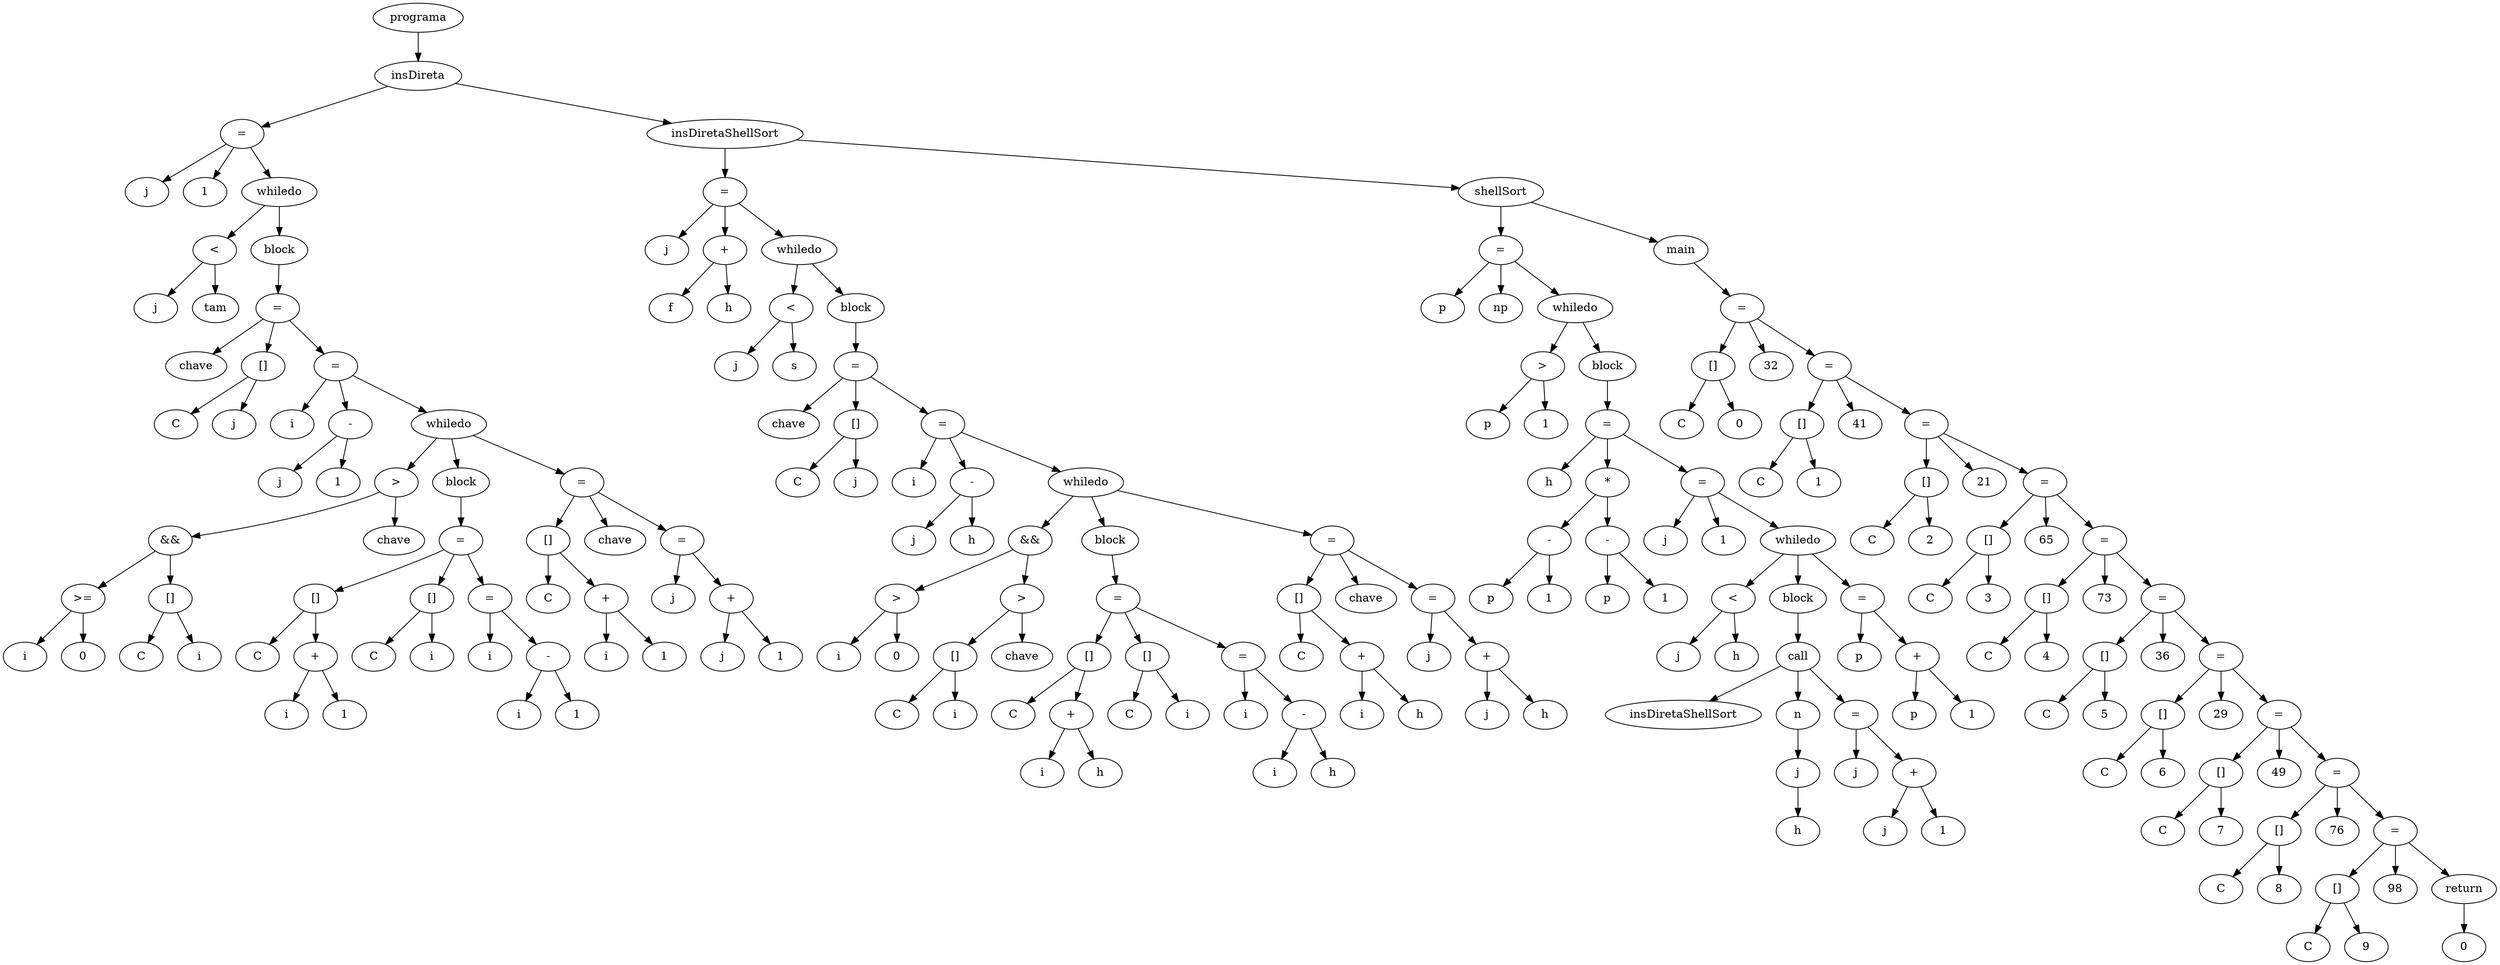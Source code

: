 digraph G {
node_0xf660b0 [label="programa"]
node_0xf6a9f0 [label="j"]
node_0xf6ab10 [label="1"]
node_0xf6ab70 [label="="]
node_0xf6ab70 -> node_0xf6a9f0
node_0xf6ab70 -> node_0xf6ab10
node_0xf6acd0 [label="j"]
node_0xf6adf0 [label="tam"]
node_0xf6ae50 [label="<"]
node_0xf6ae50 -> node_0xf6acd0
node_0xf6ae50 -> node_0xf6adf0
node_0xf6afb0 [label="chave"]
node_0xf6b0d0 [label="C"]
node_0xf6b1f0 [label="j"]
node_0xf6b250 [label="[]"]
node_0xf6b250 -> node_0xf6b0d0
node_0xf6b250 -> node_0xf6b1f0
node_0xf6b2f0 [label="="]
node_0xf6b2f0 -> node_0xf6afb0
node_0xf6b2f0 -> node_0xf6b250
node_0xf6b450 [label="i"]
node_0xf6b570 [label="j"]
node_0xf6b690 [label="1"]
node_0xf6b6f0 [label="-"]
node_0xf6b6f0 -> node_0xf6b570
node_0xf6b6f0 -> node_0xf6b690
node_0xf6b790 [label="="]
node_0xf6b790 -> node_0xf6b450
node_0xf6b790 -> node_0xf6b6f0
node_0xf6b8f0 [label="i"]
node_0xf6ba10 [label="0"]
node_0xf6ba70 [label=">="]
node_0xf6ba70 -> node_0xf6b8f0
node_0xf6ba70 -> node_0xf6ba10
node_0xf6bbd0 [label="C"]
node_0xf6bcf0 [label="i"]
node_0xf6bd50 [label="[]"]
node_0xf6bd50 -> node_0xf6bbd0
node_0xf6bd50 -> node_0xf6bcf0
node_0xf6bdf0 [label="&&"]
node_0xf6bdf0 -> node_0xf6ba70
node_0xf6bdf0 -> node_0xf6bd50
node_0xf6bf50 [label="chave"]
node_0xf6bfb0 [label=">"]
node_0xf6bfb0 -> node_0xf6bdf0
node_0xf6bfb0 -> node_0xf6bf50
node_0xf6c110 [label="C"]
node_0xf6c230 [label="i"]
node_0xf6c350 [label="1"]
node_0xf6c3b0 [label="+"]
node_0xf6c3b0 -> node_0xf6c230
node_0xf6c3b0 -> node_0xf6c350
node_0xf6c450 [label="[]"]
node_0xf6c450 -> node_0xf6c110
node_0xf6c450 -> node_0xf6c3b0
node_0xf6c5b0 [label="C"]
node_0xf6c6d0 [label="i"]
node_0xf6c730 [label="[]"]
node_0xf6c730 -> node_0xf6c5b0
node_0xf6c730 -> node_0xf6c6d0
node_0xf6c7d0 [label="="]
node_0xf6c7d0 -> node_0xf6c450
node_0xf6c7d0 -> node_0xf6c730
node_0xf6c930 [label="i"]
node_0xf6ca50 [label="i"]
node_0xf6cb70 [label="1"]
node_0xf6cbd0 [label="-"]
node_0xf6cbd0 -> node_0xf6ca50
node_0xf6cbd0 -> node_0xf6cb70
node_0xf6cc70 [label="="]
node_0xf6cc70 -> node_0xf6c930
node_0xf6cc70 -> node_0xf6cbd0
node_0xf6c7d0 -> node_0xf6cc70
node_0xf6cd30 [label="block"]
node_0xf6cd30 -> node_0xf6c7d0
node_0xf6cdb0 [label="whiledo"]
node_0xf6cdb0 -> node_0xf6bfb0
node_0xf6cdb0 -> node_0xf6cd30
node_0xf6cf10 [label="C"]
node_0xf6d030 [label="i"]
node_0xf6d150 [label="1"]
node_0xf6d1b0 [label="+"]
node_0xf6d1b0 -> node_0xf6d030
node_0xf6d1b0 -> node_0xf6d150
node_0xf6d250 [label="[]"]
node_0xf6d250 -> node_0xf6cf10
node_0xf6d250 -> node_0xf6d1b0
node_0xf6d3b0 [label="chave"]
node_0xf6d410 [label="="]
node_0xf6d410 -> node_0xf6d250
node_0xf6d410 -> node_0xf6d3b0
node_0xf6d570 [label="j"]
node_0xf6d690 [label="j"]
node_0xf6d7b0 [label="1"]
node_0xf6d810 [label="+"]
node_0xf6d810 -> node_0xf6d690
node_0xf6d810 -> node_0xf6d7b0
node_0xf6d8b0 [label="="]
node_0xf6d8b0 -> node_0xf6d570
node_0xf6d8b0 -> node_0xf6d810
node_0xf6d410 -> node_0xf6d8b0
node_0xf6cdb0 -> node_0xf6d410
node_0xf6b790 -> node_0xf6cdb0
node_0xf6b2f0 -> node_0xf6b790
node_0xf6d9d0 [label="block"]
node_0xf6d9d0 -> node_0xf6b2f0
node_0xf6da50 [label="whiledo"]
node_0xf6da50 -> node_0xf6ae50
node_0xf6da50 -> node_0xf6d9d0
node_0xf6ab70 -> node_0xf6da50
node_0xf6db10 [label="insDireta"]
node_0xf6db10 -> node_0xf6ab70
node_0xf660b0 -> node_0xf6db10
node_0xf6e1b0 [label="j"]
node_0xf6e2d0 [label="f"]
node_0xf6e3f0 [label="h"]
node_0xf6e450 [label="+"]
node_0xf6e450 -> node_0xf6e2d0
node_0xf6e450 -> node_0xf6e3f0
node_0xf6e4f0 [label="="]
node_0xf6e4f0 -> node_0xf6e1b0
node_0xf6e4f0 -> node_0xf6e450
node_0xf6e650 [label="j"]
node_0xf6e770 [label="s"]
node_0xf6e7d0 [label="<"]
node_0xf6e7d0 -> node_0xf6e650
node_0xf6e7d0 -> node_0xf6e770
node_0xf6e930 [label="chave"]
node_0xf6ea50 [label="C"]
node_0xf6eb70 [label="j"]
node_0xf6ebd0 [label="[]"]
node_0xf6ebd0 -> node_0xf6ea50
node_0xf6ebd0 -> node_0xf6eb70
node_0xf6ec70 [label="="]
node_0xf6ec70 -> node_0xf6e930
node_0xf6ec70 -> node_0xf6ebd0
node_0xf6edd0 [label="i"]
node_0xf6eef0 [label="j"]
node_0xf6f010 [label="h"]
node_0xf6f070 [label="-"]
node_0xf6f070 -> node_0xf6eef0
node_0xf6f070 -> node_0xf6f010
node_0xf6f110 [label="="]
node_0xf6f110 -> node_0xf6edd0
node_0xf6f110 -> node_0xf6f070
node_0xf6f270 [label="i"]
node_0xf6f390 [label="0"]
node_0xf6f3f0 [label=">"]
node_0xf6f3f0 -> node_0xf6f270
node_0xf6f3f0 -> node_0xf6f390
node_0xf6f550 [label="C"]
node_0xf6f670 [label="i"]
node_0xf6f6d0 [label="[]"]
node_0xf6f6d0 -> node_0xf6f550
node_0xf6f6d0 -> node_0xf6f670
node_0xf6f830 [label="chave"]
node_0xf6f890 [label=">"]
node_0xf6f890 -> node_0xf6f6d0
node_0xf6f890 -> node_0xf6f830
node_0xf6f930 [label="&&"]
node_0xf6f930 -> node_0xf6f3f0
node_0xf6f930 -> node_0xf6f890
node_0xf6fa90 [label="C"]
node_0xf6fbb0 [label="i"]
node_0xf6fcd0 [label="h"]
node_0xf6fd30 [label="+"]
node_0xf6fd30 -> node_0xf6fbb0
node_0xf6fd30 -> node_0xf6fcd0
node_0xf6fdd0 [label="[]"]
node_0xf6fdd0 -> node_0xf6fa90
node_0xf6fdd0 -> node_0xf6fd30
node_0xf6ff30 [label="C"]
node_0xf70050 [label="i"]
node_0xf700b0 [label="[]"]
node_0xf700b0 -> node_0xf6ff30
node_0xf700b0 -> node_0xf70050
node_0xf70150 [label="="]
node_0xf70150 -> node_0xf6fdd0
node_0xf70150 -> node_0xf700b0
node_0xf702b0 [label="i"]
node_0xf703d0 [label="i"]
node_0xf704f0 [label="h"]
node_0xf70550 [label="-"]
node_0xf70550 -> node_0xf703d0
node_0xf70550 -> node_0xf704f0
node_0xf705f0 [label="="]
node_0xf705f0 -> node_0xf702b0
node_0xf705f0 -> node_0xf70550
node_0xf70150 -> node_0xf705f0
node_0xf706b0 [label="block"]
node_0xf706b0 -> node_0xf70150
node_0xf70730 [label="whiledo"]
node_0xf70730 -> node_0xf6f930
node_0xf70730 -> node_0xf706b0
node_0xf70890 [label="C"]
node_0xf709b0 [label="i"]
node_0xf70ad0 [label="h"]
node_0xf70b30 [label="+"]
node_0xf70b30 -> node_0xf709b0
node_0xf70b30 -> node_0xf70ad0
node_0xf70bd0 [label="[]"]
node_0xf70bd0 -> node_0xf70890
node_0xf70bd0 -> node_0xf70b30
node_0xf70d30 [label="chave"]
node_0xf70d90 [label="="]
node_0xf70d90 -> node_0xf70bd0
node_0xf70d90 -> node_0xf70d30
node_0xf70ef0 [label="j"]
node_0xf71010 [label="j"]
node_0xf71130 [label="h"]
node_0xf71190 [label="+"]
node_0xf71190 -> node_0xf71010
node_0xf71190 -> node_0xf71130
node_0xf71230 [label="="]
node_0xf71230 -> node_0xf70ef0
node_0xf71230 -> node_0xf71190
node_0xf70d90 -> node_0xf71230
node_0xf70730 -> node_0xf70d90
node_0xf6f110 -> node_0xf70730
node_0xf6ec70 -> node_0xf6f110
node_0xf71350 [label="block"]
node_0xf71350 -> node_0xf6ec70
node_0xf713d0 [label="whiledo"]
node_0xf713d0 -> node_0xf6e7d0
node_0xf713d0 -> node_0xf71350
node_0xf6e4f0 -> node_0xf713d0
node_0xf71490 [label="insDiretaShellSort"]
node_0xf71490 -> node_0xf6e4f0
node_0xf6db10 -> node_0xf71490
node_0xf71a70 [label="p"]
node_0xf71b90 [label="np"]
node_0xf71bf0 [label="="]
node_0xf71bf0 -> node_0xf71a70
node_0xf71bf0 -> node_0xf71b90
node_0xf71d50 [label="p"]
node_0xf71e70 [label="1"]
node_0xf71ed0 [label=">"]
node_0xf71ed0 -> node_0xf71d50
node_0xf71ed0 -> node_0xf71e70
node_0xf72030 [label="h"]
node_0xf72150 [label="p"]
node_0xf72270 [label="1"]
node_0xf722d0 [label="-"]
node_0xf722d0 -> node_0xf72150
node_0xf722d0 -> node_0xf72270
node_0xf72430 [label="p"]
node_0xf72550 [label="1"]
node_0xf725b0 [label="-"]
node_0xf725b0 -> node_0xf72430
node_0xf725b0 -> node_0xf72550
node_0xf72650 [label="*"]
node_0xf72650 -> node_0xf722d0
node_0xf72650 -> node_0xf725b0
node_0xf726f0 [label="="]
node_0xf726f0 -> node_0xf72030
node_0xf726f0 -> node_0xf72650
node_0xf72850 [label="j"]
node_0xf72970 [label="1"]
node_0xf729d0 [label="="]
node_0xf729d0 -> node_0xf72850
node_0xf729d0 -> node_0xf72970
node_0xf72b30 [label="j"]
node_0xf72c50 [label="h"]
node_0xf72cb0 [label="<"]
node_0xf72cb0 -> node_0xf72b30
node_0xf72cb0 -> node_0xf72c50
node_0xf72e10 [label="insDiretaShellSort"]
node_0xf72f30 [label="n"]
node_0xf73050 [label="j"]
node_0xf73170 [label="h"]
node_0xf73050 -> node_0xf73170
node_0xf72f30 -> node_0xf73050
node_0xf73210 [label="call"]
node_0xf73210 -> node_0xf72e10
node_0xf73210 -> node_0xf72f30
node_0xf73370 [label="j"]
node_0xf73490 [label="j"]
node_0xf735b0 [label="1"]
node_0xf73610 [label="+"]
node_0xf73610 -> node_0xf73490
node_0xf73610 -> node_0xf735b0
node_0xf736b0 [label="="]
node_0xf736b0 -> node_0xf73370
node_0xf736b0 -> node_0xf73610
node_0xf73210 -> node_0xf736b0
node_0xf73770 [label="block"]
node_0xf73770 -> node_0xf73210
node_0xf737f0 [label="whiledo"]
node_0xf737f0 -> node_0xf72cb0
node_0xf737f0 -> node_0xf73770
node_0xf73950 [label="p"]
node_0xf73a70 [label="p"]
node_0xf73b90 [label="1"]
node_0xf73bf0 [label="+"]
node_0xf73bf0 -> node_0xf73a70
node_0xf73bf0 -> node_0xf73b90
node_0xf73c90 [label="="]
node_0xf73c90 -> node_0xf73950
node_0xf73c90 -> node_0xf73bf0
node_0xf737f0 -> node_0xf73c90
node_0xf729d0 -> node_0xf737f0
node_0xf726f0 -> node_0xf729d0
node_0xf73d90 [label="block"]
node_0xf73d90 -> node_0xf726f0
node_0xf73e10 [label="whiledo"]
node_0xf73e10 -> node_0xf71ed0
node_0xf73e10 -> node_0xf73d90
node_0xf71bf0 -> node_0xf73e10
node_0xf73ed0 [label="shellSort"]
node_0xf73ed0 -> node_0xf71bf0
node_0xf71490 -> node_0xf73ed0
node_0xf740f0 [label="C"]
node_0xf74210 [label="0"]
node_0xf74270 [label="[]"]
node_0xf74270 -> node_0xf740f0
node_0xf74270 -> node_0xf74210
node_0xf743d0 [label="32"]
node_0xf74430 [label="="]
node_0xf74430 -> node_0xf74270
node_0xf74430 -> node_0xf743d0
node_0xf74590 [label="C"]
node_0xf746b0 [label="1"]
node_0xf74710 [label="[]"]
node_0xf74710 -> node_0xf74590
node_0xf74710 -> node_0xf746b0
node_0xf74870 [label="41"]
node_0xf748d0 [label="="]
node_0xf748d0 -> node_0xf74710
node_0xf748d0 -> node_0xf74870
node_0xf74a30 [label="C"]
node_0xf74b50 [label="2"]
node_0xf74bb0 [label="[]"]
node_0xf74bb0 -> node_0xf74a30
node_0xf74bb0 -> node_0xf74b50
node_0xf74d10 [label="21"]
node_0xf74d70 [label="="]
node_0xf74d70 -> node_0xf74bb0
node_0xf74d70 -> node_0xf74d10
node_0xf74ed0 [label="C"]
node_0xf74ff0 [label="3"]
node_0xf75050 [label="[]"]
node_0xf75050 -> node_0xf74ed0
node_0xf75050 -> node_0xf74ff0
node_0xf751b0 [label="65"]
node_0xf75210 [label="="]
node_0xf75210 -> node_0xf75050
node_0xf75210 -> node_0xf751b0
node_0xf75370 [label="C"]
node_0xf75490 [label="4"]
node_0xf754f0 [label="[]"]
node_0xf754f0 -> node_0xf75370
node_0xf754f0 -> node_0xf75490
node_0xf75650 [label="73"]
node_0xf756b0 [label="="]
node_0xf756b0 -> node_0xf754f0
node_0xf756b0 -> node_0xf75650
node_0xf75810 [label="C"]
node_0xf75930 [label="5"]
node_0xf75990 [label="[]"]
node_0xf75990 -> node_0xf75810
node_0xf75990 -> node_0xf75930
node_0xf75af0 [label="36"]
node_0xf75b50 [label="="]
node_0xf75b50 -> node_0xf75990
node_0xf75b50 -> node_0xf75af0
node_0xf75cb0 [label="C"]
node_0xf75dd0 [label="6"]
node_0xf75e30 [label="[]"]
node_0xf75e30 -> node_0xf75cb0
node_0xf75e30 -> node_0xf75dd0
node_0xf75f90 [label="29"]
node_0xf75ff0 [label="="]
node_0xf75ff0 -> node_0xf75e30
node_0xf75ff0 -> node_0xf75f90
node_0xf76150 [label="C"]
node_0xf76270 [label="7"]
node_0xf762d0 [label="[]"]
node_0xf762d0 -> node_0xf76150
node_0xf762d0 -> node_0xf76270
node_0xf76430 [label="49"]
node_0xf76490 [label="="]
node_0xf76490 -> node_0xf762d0
node_0xf76490 -> node_0xf76430
node_0xf765f0 [label="C"]
node_0xf76710 [label="8"]
node_0xf76770 [label="[]"]
node_0xf76770 -> node_0xf765f0
node_0xf76770 -> node_0xf76710
node_0xf768d0 [label="76"]
node_0xf76930 [label="="]
node_0xf76930 -> node_0xf76770
node_0xf76930 -> node_0xf768d0
node_0xf76a90 [label="C"]
node_0xf76bb0 [label="9"]
node_0xf76c10 [label="[]"]
node_0xf76c10 -> node_0xf76a90
node_0xf76c10 -> node_0xf76bb0
node_0xf76d70 [label="98"]
node_0xf76dd0 [label="="]
node_0xf76dd0 -> node_0xf76c10
node_0xf76dd0 -> node_0xf76d70
node_0xf76f30 [label="0"]
node_0xf76f90 [label="return"]
node_0xf76f90 -> node_0xf76f30
node_0xf76dd0 -> node_0xf76f90
node_0xf76930 -> node_0xf76dd0
node_0xf76490 -> node_0xf76930
node_0xf75ff0 -> node_0xf76490
node_0xf75b50 -> node_0xf75ff0
node_0xf756b0 -> node_0xf75b50
node_0xf75210 -> node_0xf756b0
node_0xf74d70 -> node_0xf75210
node_0xf748d0 -> node_0xf74d70
node_0xf74430 -> node_0xf748d0
node_0xf77150 [label="main"]
node_0xf77150 -> node_0xf74430
node_0xf73ed0 -> node_0xf77150
}

